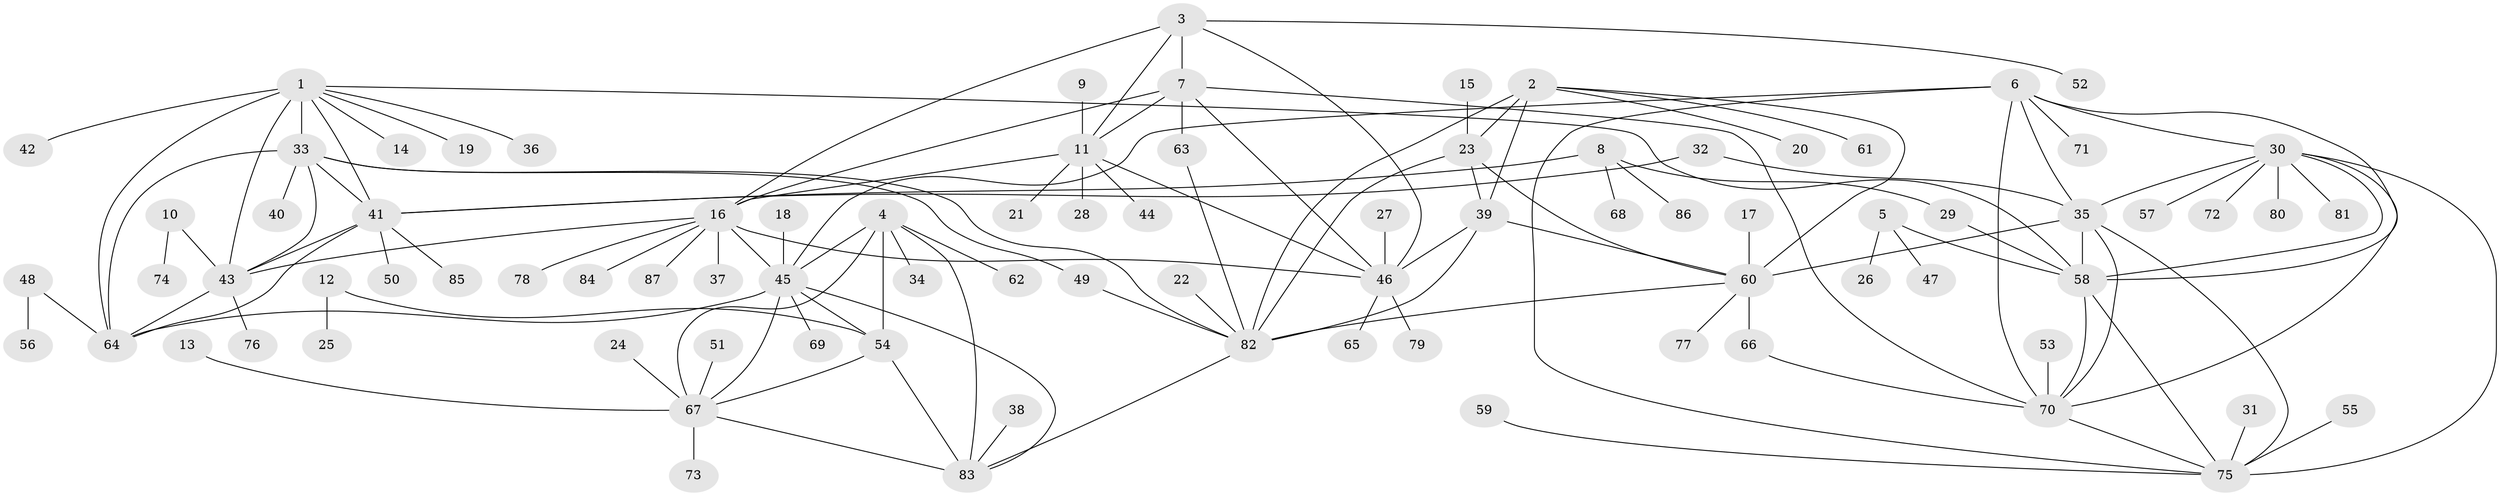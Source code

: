 // original degree distribution, {9: 0.032520325203252036, 5: 0.016260162601626018, 10: 0.06504065040650407, 8: 0.04065040650406504, 6: 0.04065040650406504, 11: 0.016260162601626018, 7: 0.024390243902439025, 12: 0.008130081300813009, 2: 0.12195121951219512, 3: 0.024390243902439025, 1: 0.6016260162601627, 4: 0.008130081300813009}
// Generated by graph-tools (version 1.1) at 2025/37/03/04/25 23:37:40]
// undirected, 87 vertices, 131 edges
graph export_dot {
  node [color=gray90,style=filled];
  1;
  2;
  3;
  4;
  5;
  6;
  7;
  8;
  9;
  10;
  11;
  12;
  13;
  14;
  15;
  16;
  17;
  18;
  19;
  20;
  21;
  22;
  23;
  24;
  25;
  26;
  27;
  28;
  29;
  30;
  31;
  32;
  33;
  34;
  35;
  36;
  37;
  38;
  39;
  40;
  41;
  42;
  43;
  44;
  45;
  46;
  47;
  48;
  49;
  50;
  51;
  52;
  53;
  54;
  55;
  56;
  57;
  58;
  59;
  60;
  61;
  62;
  63;
  64;
  65;
  66;
  67;
  68;
  69;
  70;
  71;
  72;
  73;
  74;
  75;
  76;
  77;
  78;
  79;
  80;
  81;
  82;
  83;
  84;
  85;
  86;
  87;
  1 -- 14 [weight=1.0];
  1 -- 19 [weight=1.0];
  1 -- 33 [weight=2.0];
  1 -- 36 [weight=1.0];
  1 -- 41 [weight=2.0];
  1 -- 42 [weight=1.0];
  1 -- 43 [weight=2.0];
  1 -- 58 [weight=1.0];
  1 -- 64 [weight=2.0];
  2 -- 20 [weight=1.0];
  2 -- 23 [weight=2.0];
  2 -- 39 [weight=2.0];
  2 -- 60 [weight=2.0];
  2 -- 61 [weight=1.0];
  2 -- 82 [weight=2.0];
  3 -- 7 [weight=2.0];
  3 -- 11 [weight=2.0];
  3 -- 16 [weight=2.0];
  3 -- 46 [weight=2.0];
  3 -- 52 [weight=1.0];
  4 -- 34 [weight=1.0];
  4 -- 45 [weight=2.0];
  4 -- 54 [weight=2.0];
  4 -- 62 [weight=1.0];
  4 -- 67 [weight=2.0];
  4 -- 83 [weight=2.0];
  5 -- 26 [weight=1.0];
  5 -- 47 [weight=1.0];
  5 -- 58 [weight=1.0];
  6 -- 30 [weight=1.0];
  6 -- 35 [weight=1.0];
  6 -- 45 [weight=1.0];
  6 -- 58 [weight=1.0];
  6 -- 70 [weight=1.0];
  6 -- 71 [weight=1.0];
  6 -- 75 [weight=1.0];
  7 -- 11 [weight=1.0];
  7 -- 16 [weight=1.0];
  7 -- 46 [weight=1.0];
  7 -- 63 [weight=1.0];
  7 -- 70 [weight=1.0];
  8 -- 29 [weight=1.0];
  8 -- 41 [weight=1.0];
  8 -- 68 [weight=1.0];
  8 -- 86 [weight=1.0];
  9 -- 11 [weight=1.0];
  10 -- 43 [weight=1.0];
  10 -- 74 [weight=1.0];
  11 -- 16 [weight=1.0];
  11 -- 21 [weight=1.0];
  11 -- 28 [weight=1.0];
  11 -- 44 [weight=1.0];
  11 -- 46 [weight=1.0];
  12 -- 25 [weight=1.0];
  12 -- 54 [weight=1.0];
  13 -- 67 [weight=1.0];
  15 -- 23 [weight=1.0];
  16 -- 37 [weight=1.0];
  16 -- 43 [weight=1.0];
  16 -- 45 [weight=1.0];
  16 -- 46 [weight=1.0];
  16 -- 78 [weight=1.0];
  16 -- 84 [weight=1.0];
  16 -- 87 [weight=1.0];
  17 -- 60 [weight=1.0];
  18 -- 45 [weight=1.0];
  22 -- 82 [weight=1.0];
  23 -- 39 [weight=1.0];
  23 -- 60 [weight=1.0];
  23 -- 82 [weight=1.0];
  24 -- 67 [weight=1.0];
  27 -- 46 [weight=1.0];
  29 -- 58 [weight=1.0];
  30 -- 35 [weight=1.0];
  30 -- 57 [weight=1.0];
  30 -- 58 [weight=1.0];
  30 -- 70 [weight=1.0];
  30 -- 72 [weight=1.0];
  30 -- 75 [weight=1.0];
  30 -- 80 [weight=1.0];
  30 -- 81 [weight=1.0];
  31 -- 75 [weight=1.0];
  32 -- 35 [weight=1.0];
  32 -- 41 [weight=1.0];
  33 -- 40 [weight=1.0];
  33 -- 41 [weight=1.0];
  33 -- 43 [weight=1.0];
  33 -- 49 [weight=1.0];
  33 -- 64 [weight=1.0];
  33 -- 82 [weight=1.0];
  35 -- 58 [weight=1.0];
  35 -- 60 [weight=1.0];
  35 -- 70 [weight=1.0];
  35 -- 75 [weight=1.0];
  38 -- 83 [weight=1.0];
  39 -- 46 [weight=1.0];
  39 -- 60 [weight=1.0];
  39 -- 82 [weight=1.0];
  41 -- 43 [weight=1.0];
  41 -- 50 [weight=1.0];
  41 -- 64 [weight=1.0];
  41 -- 85 [weight=1.0];
  43 -- 64 [weight=1.0];
  43 -- 76 [weight=1.0];
  45 -- 54 [weight=1.0];
  45 -- 64 [weight=1.0];
  45 -- 67 [weight=1.0];
  45 -- 69 [weight=1.0];
  45 -- 83 [weight=1.0];
  46 -- 65 [weight=1.0];
  46 -- 79 [weight=1.0];
  48 -- 56 [weight=1.0];
  48 -- 64 [weight=1.0];
  49 -- 82 [weight=1.0];
  51 -- 67 [weight=1.0];
  53 -- 70 [weight=1.0];
  54 -- 67 [weight=1.0];
  54 -- 83 [weight=1.0];
  55 -- 75 [weight=1.0];
  58 -- 70 [weight=1.0];
  58 -- 75 [weight=1.0];
  59 -- 75 [weight=1.0];
  60 -- 66 [weight=1.0];
  60 -- 77 [weight=1.0];
  60 -- 82 [weight=1.0];
  63 -- 82 [weight=1.0];
  66 -- 70 [weight=2.0];
  67 -- 73 [weight=1.0];
  67 -- 83 [weight=1.0];
  70 -- 75 [weight=1.0];
  82 -- 83 [weight=1.0];
}
